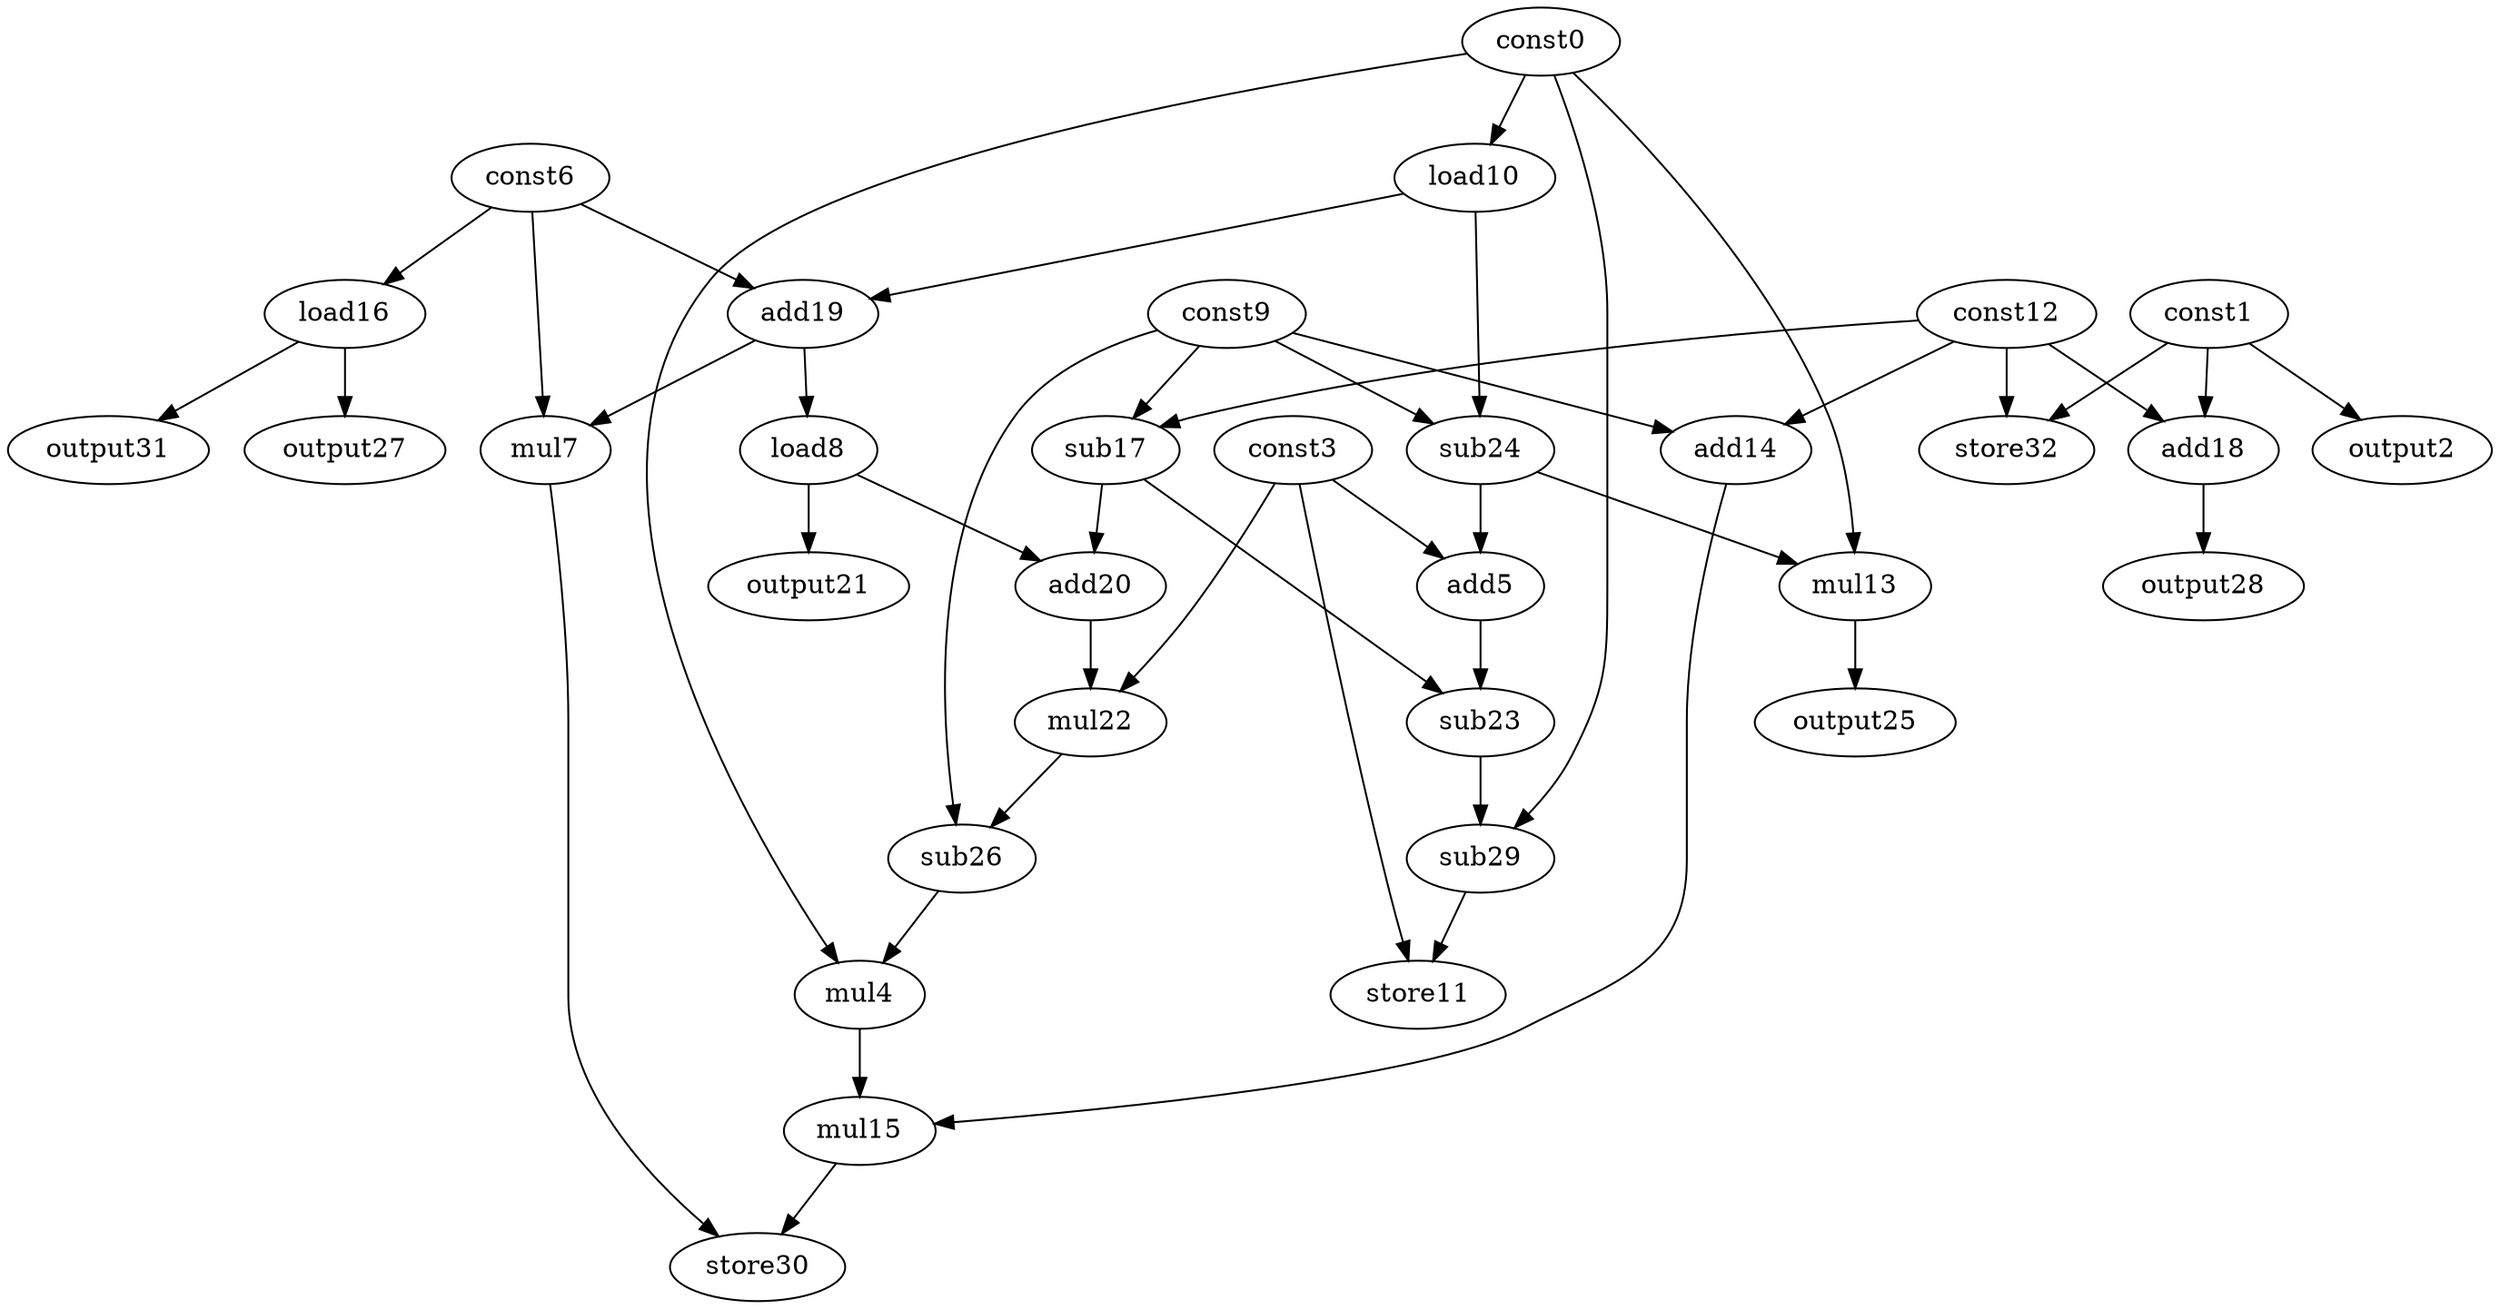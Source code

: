 digraph G { 
const0[opcode=const]; 
const1[opcode=const]; 
output2[opcode=output]; 
const3[opcode=const]; 
mul4[opcode=mul]; 
add5[opcode=add]; 
const6[opcode=const]; 
mul7[opcode=mul]; 
load8[opcode=load]; 
const9[opcode=const]; 
load10[opcode=load]; 
store11[opcode=store]; 
const12[opcode=const]; 
mul13[opcode=mul]; 
add14[opcode=add]; 
mul15[opcode=mul]; 
load16[opcode=load]; 
sub17[opcode=sub]; 
add18[opcode=add]; 
add19[opcode=add]; 
add20[opcode=add]; 
output21[opcode=output]; 
mul22[opcode=mul]; 
sub23[opcode=sub]; 
sub24[opcode=sub]; 
output25[opcode=output]; 
sub26[opcode=sub]; 
output27[opcode=output]; 
output28[opcode=output]; 
sub29[opcode=sub]; 
store30[opcode=store]; 
output31[opcode=output]; 
store32[opcode=store]; 
const1->output2[operand=0];
const0->load10[operand=0];
const9->add14[operand=0];
const12->add14[operand=1];
const6->load16[operand=0];
const9->sub17[operand=0];
const12->sub17[operand=1];
const1->add18[operand=0];
const12->add18[operand=1];
const1->store32[operand=0];
const12->store32[operand=1];
load10->add19[operand=0];
const6->add19[operand=1];
const9->sub24[operand=0];
load10->sub24[operand=1];
load16->output27[operand=0];
add18->output28[operand=0];
load16->output31[operand=0];
sub24->add5[operand=0];
const3->add5[operand=1];
add19->mul7[operand=0];
const6->mul7[operand=1];
add19->load8[operand=0];
const0->mul13[operand=0];
sub24->mul13[operand=1];
load8->add20[operand=0];
sub17->add20[operand=1];
load8->output21[operand=0];
sub17->sub23[operand=0];
add5->sub23[operand=1];
mul13->output25[operand=0];
const3->mul22[operand=0];
add20->mul22[operand=1];
const0->sub29[operand=0];
sub23->sub29[operand=1];
const3->store11[operand=0];
sub29->store11[operand=1];
const9->sub26[operand=0];
mul22->sub26[operand=1];
const0->mul4[operand=0];
sub26->mul4[operand=1];
mul4->mul15[operand=0];
add14->mul15[operand=1];
mul7->store30[operand=0];
mul15->store30[operand=1];
}
